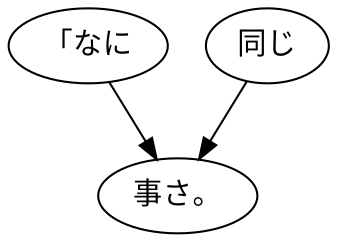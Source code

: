 digraph graph5469 {
	node0 [label="「なに"];
	node1 [label="同じ"];
	node2 [label="事さ。"];
	node0 -> node2;
	node1 -> node2;
}
